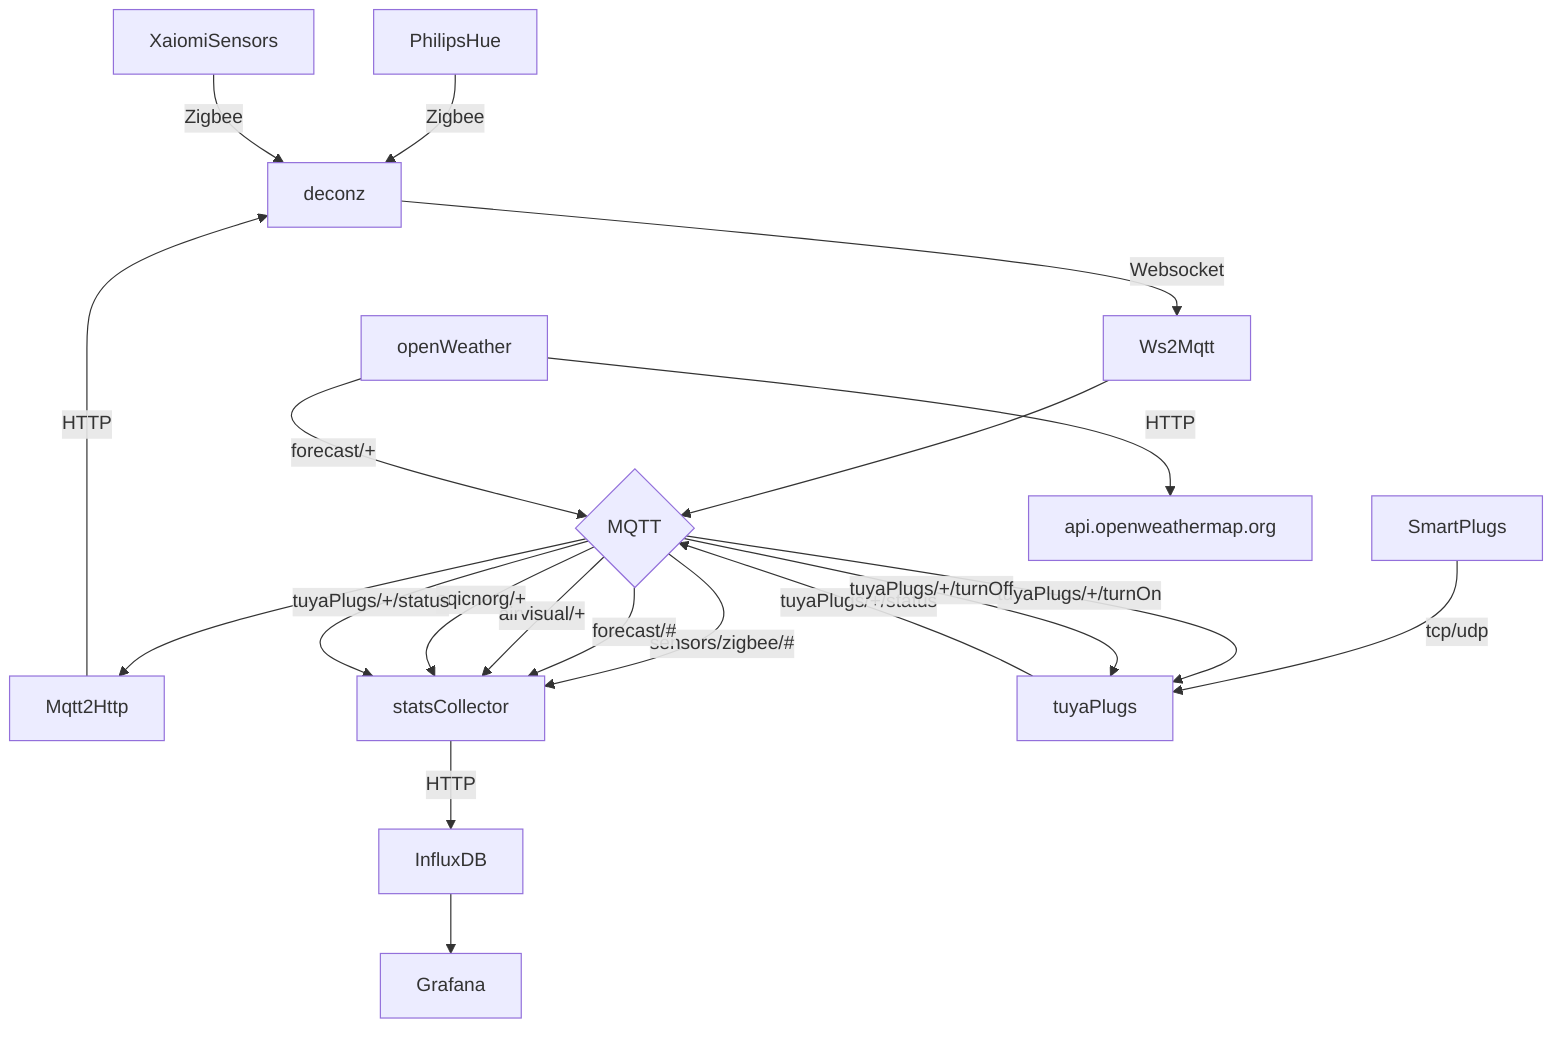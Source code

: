 graph TD
    Hue[PhilipsHue] --> |Zigbee| deconz
    XaiomiSensors --> |Zigbee| deconz
    deconz --> |Websocket| Ws2Mqtt
    Ws2Mqtt --> MQTT{MQTT}
    Mqtt2Http --> |HTTP| deconz
    MQTT --> Mqtt2Http
    MQTT --> |sensors/zigbee/#|statsCollector
    MQTT --> |forecast/#|statsCollector
    MQTT --> |airvisual/+|statsCollector
    MQTT --> |aqicnorg/+|statsCollector
    MQTT --> |tuyaPlugs/+/status|statsCollector
    statsCollector --> |HTTP|InfluxDB
    InfluxDB --> Grafana
    tuyaPlugs --> |tuyaPlugs/+/status|MQTT
    SmartPlugs --> |tcp/udp|tuyaPlugs
    MQTT --> |tuyaPlugs/+/turnOn|tuyaPlugs
    MQTT --> |tuyaPlugs/+/turnOff|tuyaPlugs
    openWeather --> |HTTP|api.openweathermap.org
    openWeather --> |forecast/+|MQTT